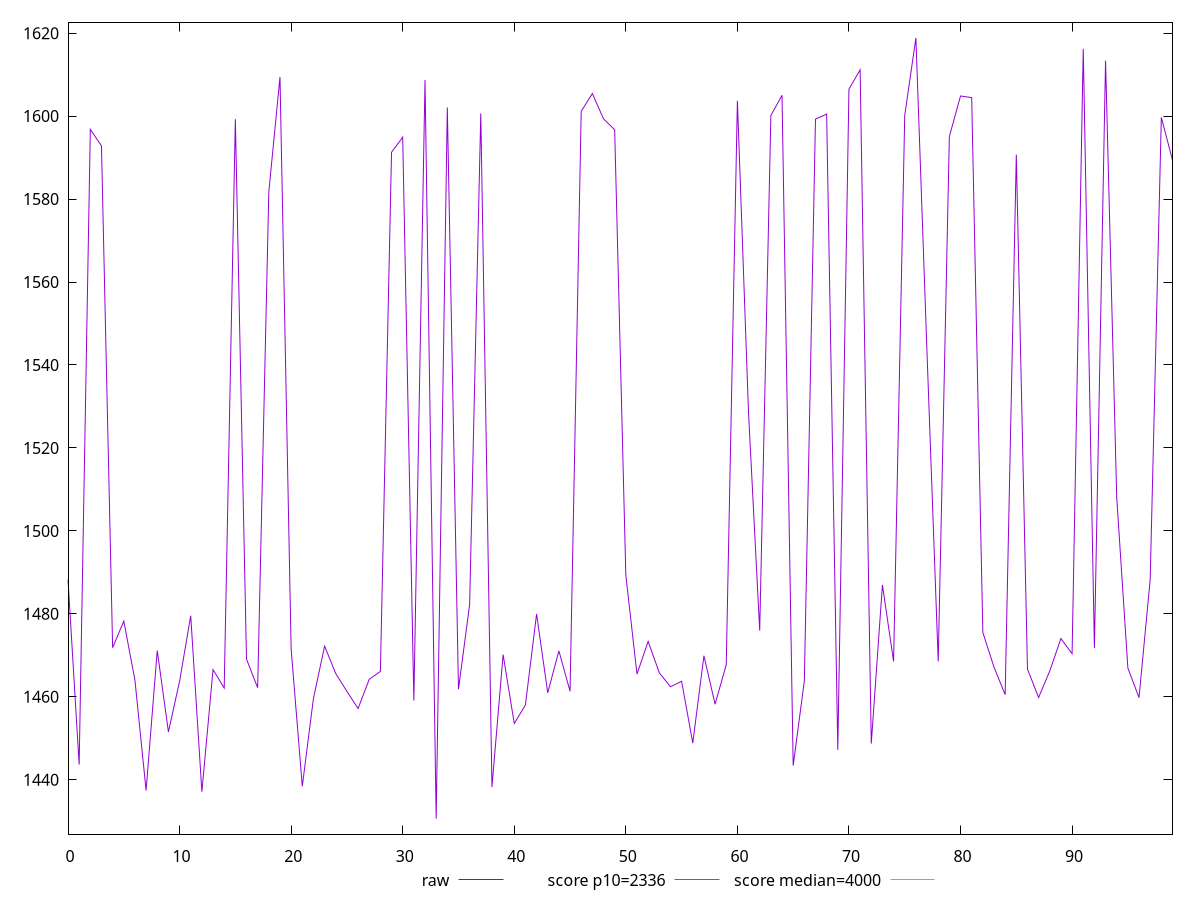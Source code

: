 reset

$raw <<EOF
0 1488.3000000000002
1 1443.663
2 1596.79
3 1592.8315
4 1471.842
5 1478.2559999999999
6 1464.0149999999999
7 1437.42
8 1471.161
9 1451.5439999999999
10 1463.7240000000002
11 1479.552
12 1437.1080000000002
13 1466.565
14 1462.116
15 1599.274
16 1469.0670000000002
17 1462.191
18 1581.732
19 1609.434
20 1471.548
21 1438.4370000000001
22 1459.632
23 1472.217
24 1465.605
25 1461.318
26 1457.1689999999999
27 1464.234
28 1466.115
29 1591.29
30 1594.92
31 1459.128
32 1608.69
33 1430.6609999999998
34 1602.066
35 1461.84
36 1482.264
37 1600.662
38 1438.2479999999998
39 1470.1860000000001
40 1453.5720000000001
41 1458.0359999999998
42 1479.972
43 1460.958
44 1471.0829999999996
45 1461.3359999999998
46 1601.147
47 1605.4479999999999
48 1599.338
49 1596.71
50 1489.3110000000001
51 1465.4789999999998
52 1473.3509999999999
53 1465.797
54 1462.4250000000002
55 1463.745
56 1448.8380000000002
57 1469.9009999999998
58 1458.219
59 1467.7350000000001
60 1603.7
61 1528.368
62 1475.9609999999998
63 1600.138
64 1605.0210000000004
65 1443.432
66 1463.79
67 1599.284
68 1600.49
69 1447.212
70 1606.516
71 1611.1575
72 1448.7269999999999
73 1486.98
74 1468.53
75 1600.15
76 1618.856
77 1542.692
78 1468.5629999999999
79 1595.094
80 1604.856
81 1604.466
82 1475.511
83 1467.165
84 1460.514
85 1590.6979999999999
86 1466.7060000000001
87 1459.8270000000002
88 1466.247
89 1474.0500000000002
90 1470.393
91 1616.228
92 1471.746
93 1613.3795
94 1508.081
95 1466.9489999999998
96 1459.8029999999999
97 1488.2730000000001
98 1599.7
99 1589.3780000000002
EOF

set key outside below
set xrange [0:99]
set yrange [1426.8971:1622.6199]
set trange [1426.8971:1622.6199]
set terminal svg size 640, 500 enhanced background rgb 'white'
set output "reports/report_00030_2021-02-24T20-42-31.540Z/first-contentful-paint/samples/music/raw/values.svg"

plot $raw title "raw" with line, \
     2336 title "score p10=2336", \
     4000 title "score median=4000"

reset
